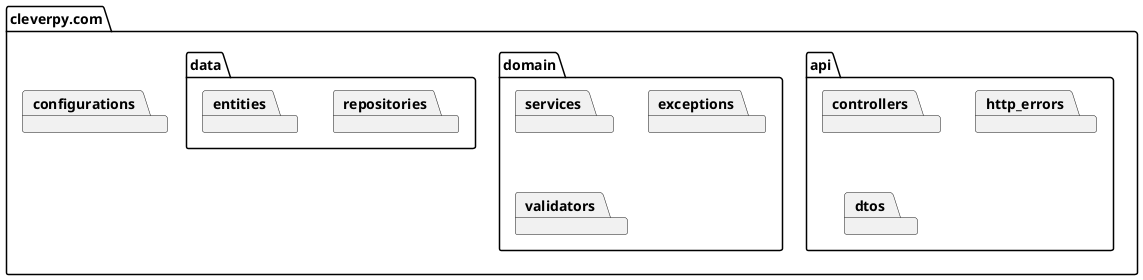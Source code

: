 @startuml
package "cleverpy.com" {
  package "configurations"
  package "api" {
    package "controllers"
    package "http_errors"
    package "dtos"
  }
  package "domain" {
    package "services"
    package "exceptions"
    package "validators"
  }
  package "data" {
    package "repositories"
    package "entities"
  }
}
@enduml